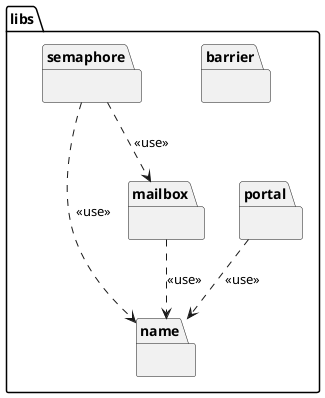 @startuml

namespace libs {
	namespace barrier {
	}

	namespace name {
	}

	namespace mailbox {
	}

	namespace portal {
	}

	namespace semaphore {
	}

	libs.mailbox   ..> libs.name    : <<use>>
	libs.portal    ..> libs.name    : <<use>>
	libs.semaphore ..> libs.name    : <<use>>
	libs.semaphore ..> libs.mailbox : <<use>>
}

@enduml
